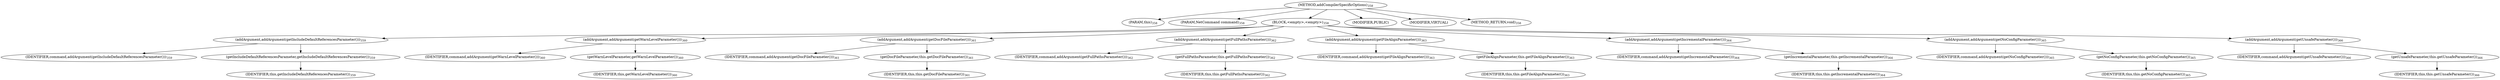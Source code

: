 digraph "addCompilerSpecificOptions" {  
"380" [label = <(METHOD,addCompilerSpecificOptions)<SUB>358</SUB>> ]
"22" [label = <(PARAM,this)<SUB>358</SUB>> ]
"381" [label = <(PARAM,NetCommand command)<SUB>358</SUB>> ]
"382" [label = <(BLOCK,&lt;empty&gt;,&lt;empty&gt;)<SUB>358</SUB>> ]
"383" [label = <(addArgument,addArgument(getIncludeDefaultReferencesParameter()))<SUB>359</SUB>> ]
"384" [label = <(IDENTIFIER,command,addArgument(getIncludeDefaultReferencesParameter()))<SUB>359</SUB>> ]
"385" [label = <(getIncludeDefaultReferencesParameter,getIncludeDefaultReferencesParameter())<SUB>359</SUB>> ]
"21" [label = <(IDENTIFIER,this,getIncludeDefaultReferencesParameter())<SUB>359</SUB>> ]
"386" [label = <(addArgument,addArgument(getWarnLevelParameter()))<SUB>360</SUB>> ]
"387" [label = <(IDENTIFIER,command,addArgument(getWarnLevelParameter()))<SUB>360</SUB>> ]
"388" [label = <(getWarnLevelParameter,getWarnLevelParameter())<SUB>360</SUB>> ]
"23" [label = <(IDENTIFIER,this,getWarnLevelParameter())<SUB>360</SUB>> ]
"389" [label = <(addArgument,addArgument(getDocFileParameter()))<SUB>361</SUB>> ]
"390" [label = <(IDENTIFIER,command,addArgument(getDocFileParameter()))<SUB>361</SUB>> ]
"391" [label = <(getDocFileParameter,this.getDocFileParameter())<SUB>361</SUB>> ]
"24" [label = <(IDENTIFIER,this,this.getDocFileParameter())<SUB>361</SUB>> ]
"392" [label = <(addArgument,addArgument(getFullPathsParameter()))<SUB>362</SUB>> ]
"393" [label = <(IDENTIFIER,command,addArgument(getFullPathsParameter()))<SUB>362</SUB>> ]
"394" [label = <(getFullPathsParameter,this.getFullPathsParameter())<SUB>362</SUB>> ]
"25" [label = <(IDENTIFIER,this,this.getFullPathsParameter())<SUB>362</SUB>> ]
"395" [label = <(addArgument,addArgument(getFileAlignParameter()))<SUB>363</SUB>> ]
"396" [label = <(IDENTIFIER,command,addArgument(getFileAlignParameter()))<SUB>363</SUB>> ]
"397" [label = <(getFileAlignParameter,this.getFileAlignParameter())<SUB>363</SUB>> ]
"26" [label = <(IDENTIFIER,this,this.getFileAlignParameter())<SUB>363</SUB>> ]
"398" [label = <(addArgument,addArgument(getIncrementalParameter()))<SUB>364</SUB>> ]
"399" [label = <(IDENTIFIER,command,addArgument(getIncrementalParameter()))<SUB>364</SUB>> ]
"400" [label = <(getIncrementalParameter,this.getIncrementalParameter())<SUB>364</SUB>> ]
"27" [label = <(IDENTIFIER,this,this.getIncrementalParameter())<SUB>364</SUB>> ]
"401" [label = <(addArgument,addArgument(getNoConfigParameter()))<SUB>365</SUB>> ]
"402" [label = <(IDENTIFIER,command,addArgument(getNoConfigParameter()))<SUB>365</SUB>> ]
"403" [label = <(getNoConfigParameter,this.getNoConfigParameter())<SUB>365</SUB>> ]
"28" [label = <(IDENTIFIER,this,this.getNoConfigParameter())<SUB>365</SUB>> ]
"404" [label = <(addArgument,addArgument(getUnsafeParameter()))<SUB>366</SUB>> ]
"405" [label = <(IDENTIFIER,command,addArgument(getUnsafeParameter()))<SUB>366</SUB>> ]
"406" [label = <(getUnsafeParameter,this.getUnsafeParameter())<SUB>366</SUB>> ]
"29" [label = <(IDENTIFIER,this,this.getUnsafeParameter())<SUB>366</SUB>> ]
"407" [label = <(MODIFIER,PUBLIC)> ]
"408" [label = <(MODIFIER,VIRTUAL)> ]
"409" [label = <(METHOD_RETURN,void)<SUB>358</SUB>> ]
  "380" -> "22" 
  "380" -> "381" 
  "380" -> "382" 
  "380" -> "407" 
  "380" -> "408" 
  "380" -> "409" 
  "382" -> "383" 
  "382" -> "386" 
  "382" -> "389" 
  "382" -> "392" 
  "382" -> "395" 
  "382" -> "398" 
  "382" -> "401" 
  "382" -> "404" 
  "383" -> "384" 
  "383" -> "385" 
  "385" -> "21" 
  "386" -> "387" 
  "386" -> "388" 
  "388" -> "23" 
  "389" -> "390" 
  "389" -> "391" 
  "391" -> "24" 
  "392" -> "393" 
  "392" -> "394" 
  "394" -> "25" 
  "395" -> "396" 
  "395" -> "397" 
  "397" -> "26" 
  "398" -> "399" 
  "398" -> "400" 
  "400" -> "27" 
  "401" -> "402" 
  "401" -> "403" 
  "403" -> "28" 
  "404" -> "405" 
  "404" -> "406" 
  "406" -> "29" 
}
